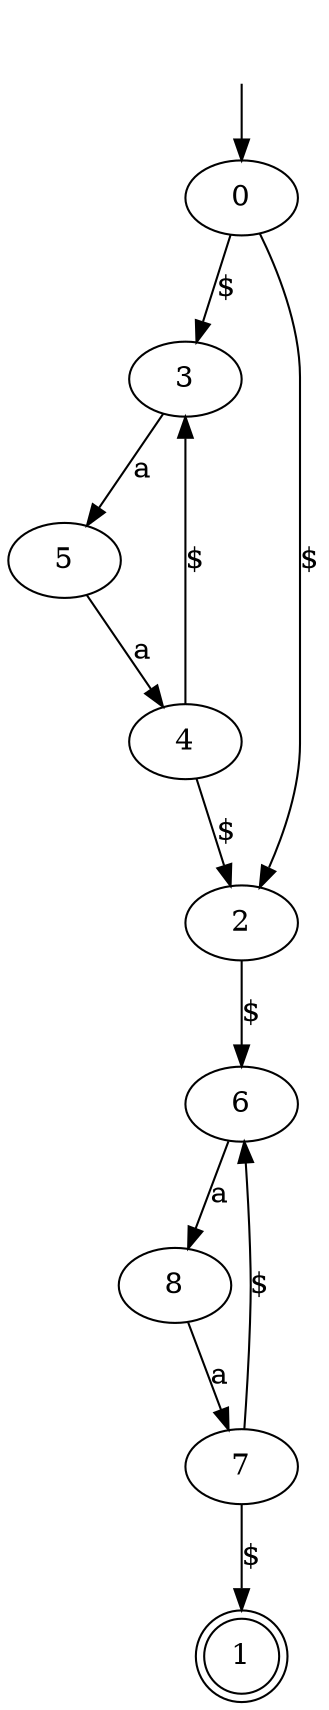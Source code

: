 digraph { 
 "" [shape=none]
 "1" [shape=doublecircle]

 "" -> "0"
 "0" -> "3"[label="$", weight="$"]; 
 "4" -> "3"[label="$", weight="$"]; 
 "4" -> "2"[label="$", weight="$"]; 
 "0" -> "2"[label="$", weight="$"]; 
 "3" -> "5"[label="a", weight="a"]; 
 "5" -> "4"[label="a", weight="a"]; 
 "2" -> "6"[label="$", weight="$"]; 
 "7" -> "6"[label="$", weight="$"]; 
 "7" -> "1"[label="$", weight="$"]; 
 "6" -> "8"[label="a", weight="a"]; 
 "8" -> "7"[label="a", weight="a"]; 
}
